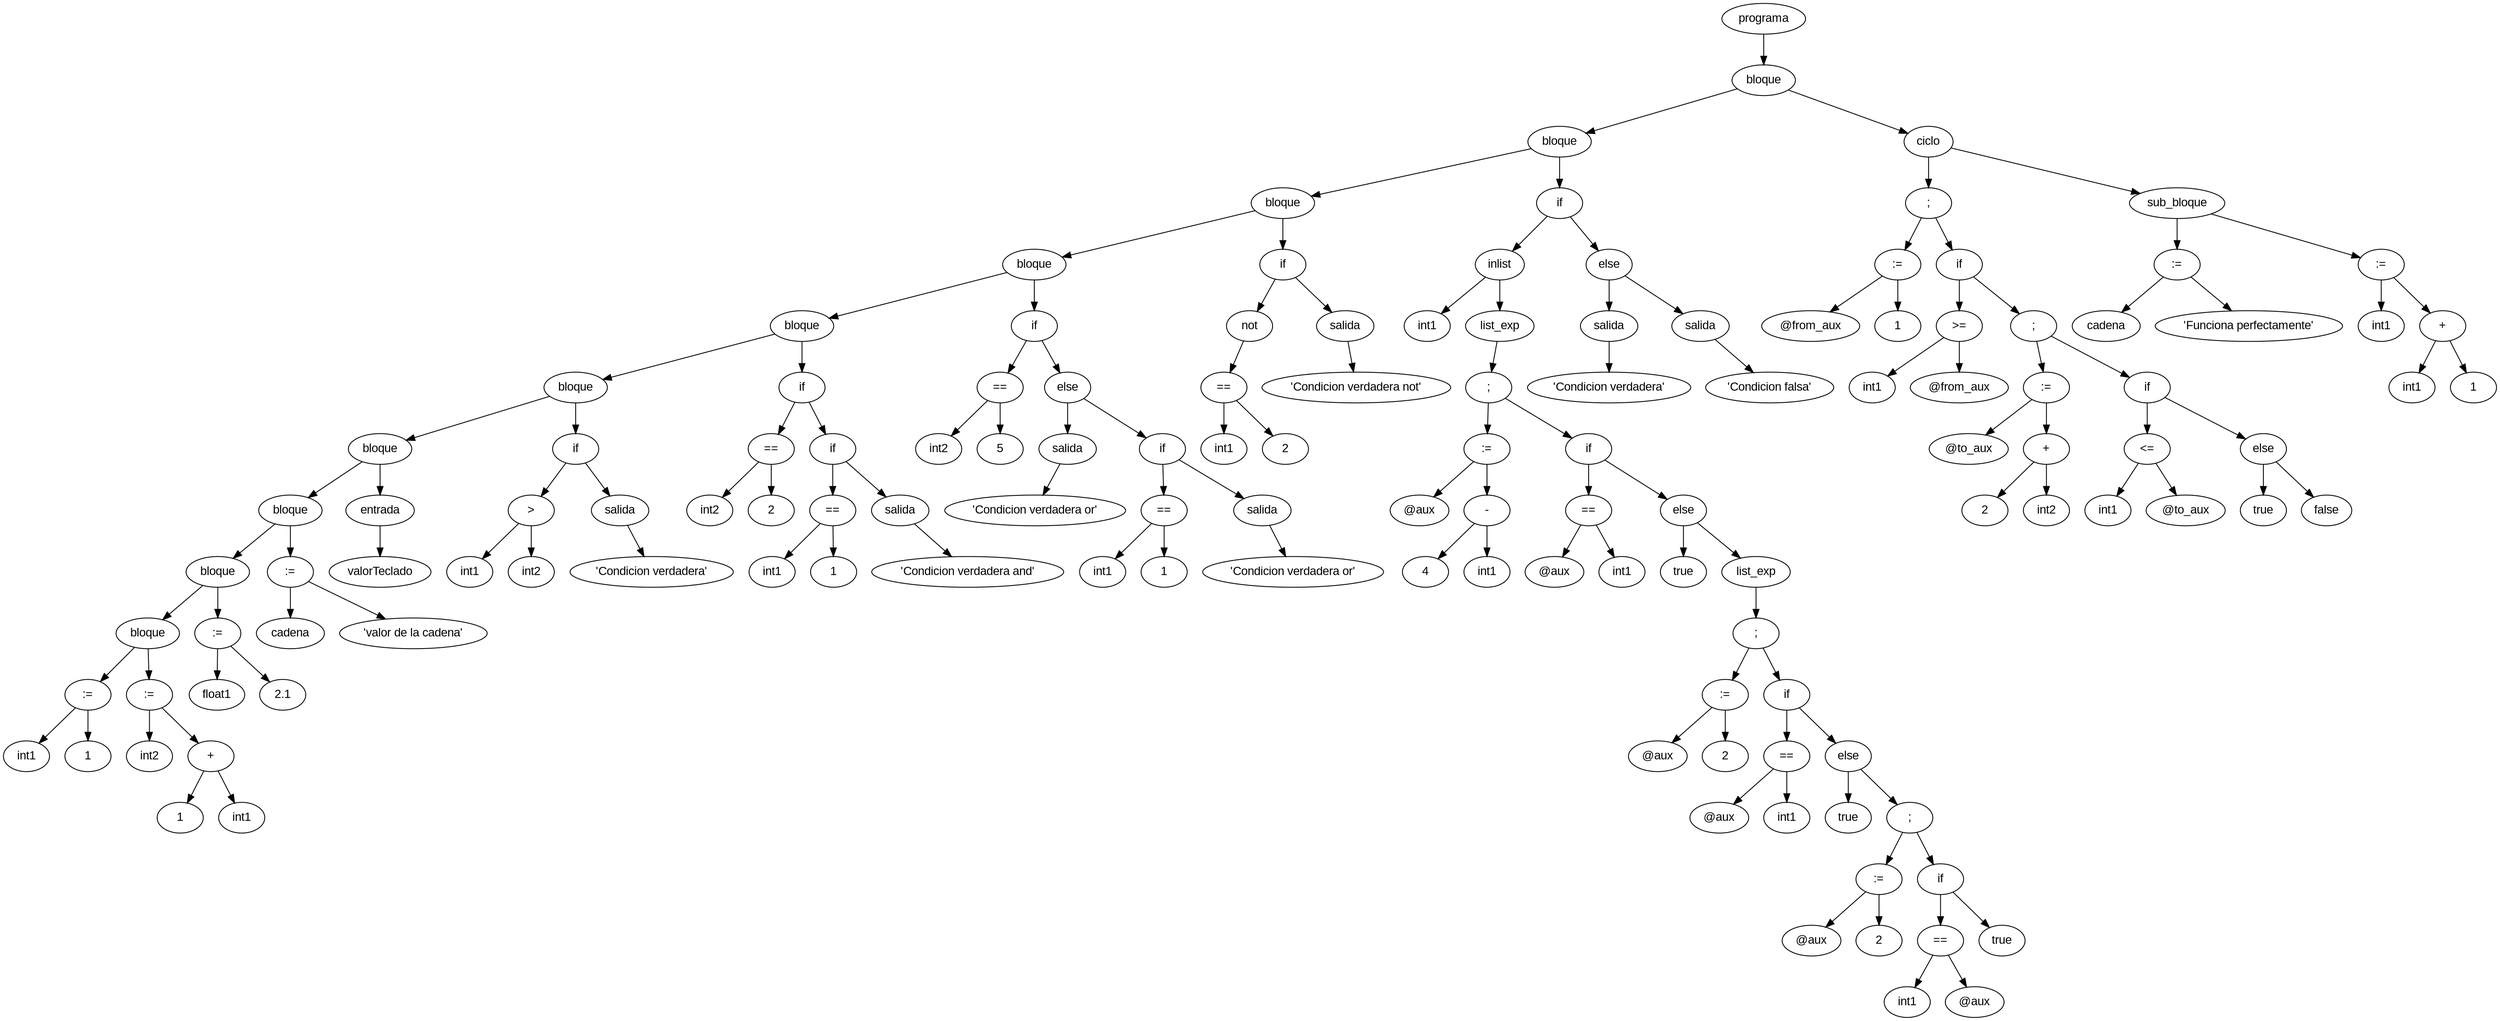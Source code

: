 digraph BST {
    node [fontname="Arial"];
id1 [label = "programa"];
id2 [label = "bloque"];
id3 [label = "bloque"];
id4 [label = "bloque"];
id5 [label = "bloque"];
id6 [label = "bloque"];
id7 [label = "bloque"];
id8 [label = "bloque"];
id9 [label = "bloque"];
id10 [label = "bloque"];
id11 [label = "bloque"];
id12 [label = ":="];
id13 [label = "int1"];
id12 -> id13 ;
id14 [label = "1"];
id12 -> id14 ;
id11 -> id12 ;
id15 [label = ":="];
id16 [label = "int2"];
id15 -> id16 ;
id17 [label = "+"];
id18 [label = "1"];
id17 -> id18 ;
id19 [label = "int1"];
id17 -> id19 ;
id15 -> id17 ;
id11 -> id15 ;
id10 -> id11 ;
id20 [label = ":="];
id21 [label = "float1"];
id20 -> id21 ;
id22 [label = "2.1"];
id20 -> id22 ;
id10 -> id20 ;
id9 -> id10 ;
id23 [label = ":="];
id24 [label = "cadena"];
id23 -> id24 ;
id25 [label = "'valor de la cadena'"];
id23 -> id25 ;
id9 -> id23 ;
id8 -> id9 ;
id26 [label = "entrada"];
id27 [label = "valorTeclado"];
id26 -> id27 ;
id8 -> id26 ;
id7 -> id8 ;
id28 [label = "if"];
id29 [label = ">"];
id30 [label = "int1"];
id29 -> id30 ;
id31 [label = "int2"];
id29 -> id31 ;
id28 -> id29 ;
id32 [label = "salida"];
id33 [label = "'Condicion verdadera'"];
id32 -> id33 ;
id28 -> id32 ;
id7 -> id28 ;
id6 -> id7 ;
id34 [label = "if"];
id35 [label = "=="];
id36 [label = "int2"];
id35 -> id36 ;
id37 [label = "2"];
id35 -> id37 ;
id34 -> id35 ;
id38 [label = "if"];
id39 [label = "=="];
id40 [label = "int1"];
id39 -> id40 ;
id41 [label = "1"];
id39 -> id41 ;
id38 -> id39 ;
id42 [label = "salida"];
id43 [label = "'Condicion verdadera and'"];
id42 -> id43 ;
id38 -> id42 ;
id34 -> id38 ;
id6 -> id34 ;
id5 -> id6 ;
id44 [label = "if"];
id45 [label = "=="];
id46 [label = "int2"];
id45 -> id46 ;
id47 [label = "5"];
id45 -> id47 ;
id44 -> id45 ;
id48 [label = "else"];
id49 [label = "salida"];
id50 [label = "'Condicion verdadera or'"];
id49 -> id50 ;
id48 -> id49 ;
id51 [label = "if"];
id52 [label = "=="];
id53 [label = "int1"];
id52 -> id53 ;
id54 [label = "1"];
id52 -> id54 ;
id51 -> id52 ;
id55 [label = "salida"];
id56 [label = "'Condicion verdadera or'"];
id55 -> id56 ;
id51 -> id55 ;
id48 -> id51 ;
id44 -> id48 ;
id5 -> id44 ;
id4 -> id5 ;
id57 [label = "if"];
id58 [label = "not"];
id59 [label = "=="];
id60 [label = "int1"];
id59 -> id60 ;
id61 [label = "2"];
id59 -> id61 ;
id58 -> id59 ;
id57 -> id58 ;
id62 [label = "salida"];
id63 [label = "'Condicion verdadera not'"];
id62 -> id63 ;
id57 -> id62 ;
id4 -> id57 ;
id3 -> id4 ;
id64 [label = "if"];
id65 [label = "inlist"];
id66 [label = "int1"];
id65 -> id66 ;
id67 [label = "list_exp"];
id68 [label = ";"];
id69 [label = ":="];
id70 [label = "@aux"];
id69 -> id70 ;
id71 [label = "-"];
id72 [label = "4"];
id71 -> id72 ;
id73 [label = "int1"];
id71 -> id73 ;
id69 -> id71 ;
id68 -> id69 ;
id74 [label = "if"];
id75 [label = "=="];
id76 [label = "@aux"];
id75 -> id76 ;
id77 [label = "int1"];
id75 -> id77 ;
id74 -> id75 ;
id78 [label = "else"];
id79 [label = "true"];
id78 -> id79 ;
id80 [label = "list_exp"];
id81 [label = ";"];
id82 [label = ":="];
id83 [label = "@aux"];
id82 -> id83 ;
id84 [label = "2"];
id82 -> id84 ;
id81 -> id82 ;
id85 [label = "if"];
id86 [label = "=="];
id87 [label = "@aux"];
id86 -> id87 ;
id88 [label = "int1"];
id86 -> id88 ;
id85 -> id86 ;
id89 [label = "else"];
id90 [label = "true"];
id89 -> id90 ;
id91 [label = ";"];
id92 [label = ":="];
id93 [label = "@aux"];
id92 -> id93 ;
id94 [label = "2"];
id92 -> id94 ;
id91 -> id92 ;
id95 [label = "if"];
id96 [label = "=="];
id97 [label = "int1"];
id96 -> id97 ;
id98 [label = "@aux"];
id96 -> id98 ;
id95 -> id96 ;
id99 [label = "true"];
id95 -> id99 ;
id91 -> id95 ;
id89 -> id91 ;
id85 -> id89 ;
id81 -> id85 ;
id80 -> id81 ;
id78 -> id80 ;
id74 -> id78 ;
id68 -> id74 ;
id67 -> id68 ;
id65 -> id67 ;
id64 -> id65 ;
id100 [label = "else"];
id101 [label = "salida"];
id102 [label = "'Condicion verdadera'"];
id101 -> id102 ;
id100 -> id101 ;
id103 [label = "salida"];
id104 [label = "'Condicion falsa'"];
id103 -> id104 ;
id100 -> id103 ;
id64 -> id100 ;
id3 -> id64 ;
id2 -> id3 ;
id105 [label = "ciclo"];
id106 [label = ";"];
id107 [label = ":="];
id108 [label = "@from_aux"];
id107 -> id108 ;
id109 [label = "1"];
id107 -> id109 ;
id106 -> id107 ;
id110 [label = "if"];
id111 [label = ">="];
id112 [label = "int1"];
id111 -> id112 ;
id113 [label = "@from_aux"];
id111 -> id113 ;
id110 -> id111 ;
id114 [label = ";"];
id115 [label = ":="];
id116 [label = "@to_aux"];
id115 -> id116 ;
id117 [label = "+"];
id118 [label = "2"];
id117 -> id118 ;
id119 [label = "int2"];
id117 -> id119 ;
id115 -> id117 ;
id114 -> id115 ;
id120 [label = "if"];
id121 [label = "<="];
id122 [label = "int1"];
id121 -> id122 ;
id123 [label = "@to_aux"];
id121 -> id123 ;
id120 -> id121 ;
id124 [label = "else"];
id125 [label = "true"];
id124 -> id125 ;
id126 [label = "false"];
id124 -> id126 ;
id120 -> id124 ;
id114 -> id120 ;
id110 -> id114 ;
id106 -> id110 ;
id105 -> id106 ;
id127 [label = "sub_bloque"];
id128 [label = ":="];
id129 [label = "cadena"];
id128 -> id129 ;
id130 [label = "'Funciona perfectamente'"];
id128 -> id130 ;
id127 -> id128 ;
id131 [label = ":="];
id132 [label = "int1"];
id131 -> id132 ;
id133 [label = "+"];
id134 [label = "int1"];
id133 -> id134 ;
id135 [label = "1"];
id133 -> id135 ;
id131 -> id133 ;
id127 -> id131 ;
id105 -> id127 ;
id2 -> id105 ;
id1 -> id2 ;
}
